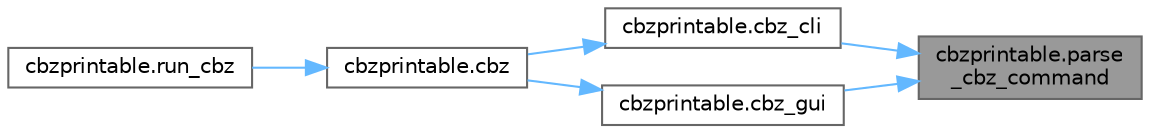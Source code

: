 digraph "cbzprintable.parse_cbz_command"
{
 // LATEX_PDF_SIZE
  bgcolor="transparent";
  edge [fontname=Helvetica,fontsize=10,labelfontname=Helvetica,labelfontsize=10];
  node [fontname=Helvetica,fontsize=10,shape=box,height=0.2,width=0.4];
  rankdir="RL";
  Node1 [label="cbzprintable.parse\l_cbz_command",height=0.2,width=0.4,color="gray40", fillcolor="grey60", style="filled", fontcolor="black",tooltip=" "];
  Node1 -> Node2 [dir="back",color="steelblue1",style="solid"];
  Node2 [label="cbzprintable.cbz_cli",height=0.2,width=0.4,color="grey40", fillcolor="white", style="filled",URL="$d2/d06/namespacecbzprintable.html#ae430ad7955c1bc72da505143f3cb6177",tooltip=" "];
  Node2 -> Node3 [dir="back",color="steelblue1",style="solid"];
  Node3 [label="cbzprintable.cbz",height=0.2,width=0.4,color="grey40", fillcolor="white", style="filled",URL="$d2/d06/namespacecbzprintable.html#a99aea94c3a2ca08a87d9cfd77c3e40fb",tooltip=" "];
  Node3 -> Node4 [dir="back",color="steelblue1",style="solid"];
  Node4 [label="cbzprintable.run_cbz",height=0.2,width=0.4,color="grey40", fillcolor="white", style="filled",URL="$d2/d06/namespacecbzprintable.html#ae16a934c330a0b490905d28d2f531051",tooltip=" "];
  Node1 -> Node5 [dir="back",color="steelblue1",style="solid"];
  Node5 [label="cbzprintable.cbz_gui",height=0.2,width=0.4,color="grey40", fillcolor="white", style="filled",URL="$d2/d06/namespacecbzprintable.html#a942c6e89ca2df2515a87f6cbeb5efd09",tooltip=" "];
  Node5 -> Node3 [dir="back",color="steelblue1",style="solid"];
}
